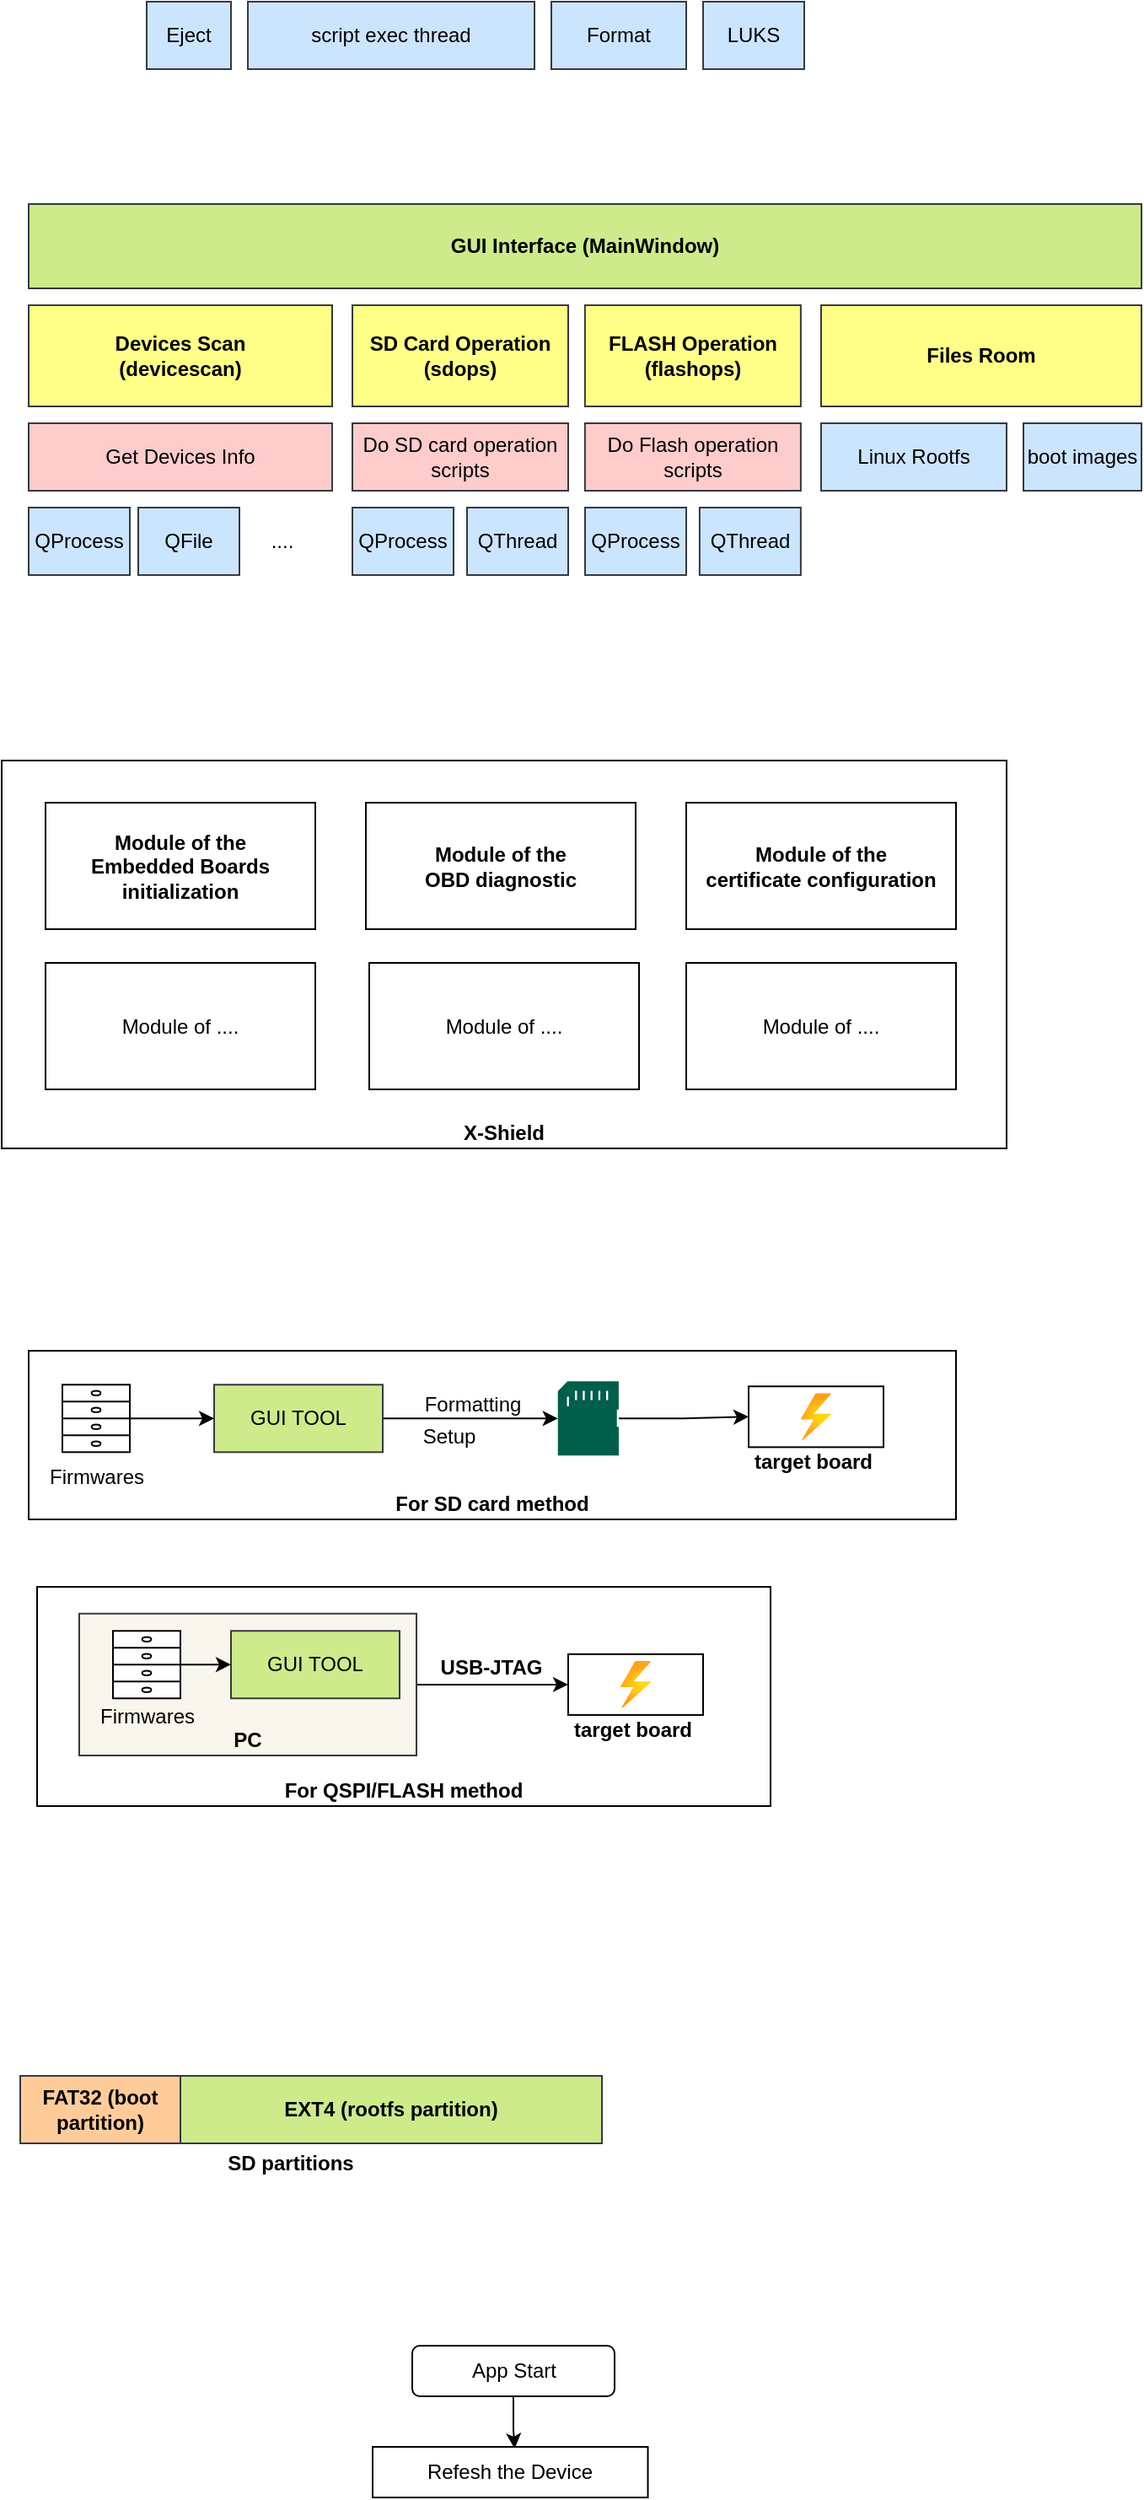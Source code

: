 <mxfile version="20.7.4" type="device"><diagram id="8ytGeuB77GSp9Pku9Hgj" name="第 1 页"><mxGraphModel dx="1099" dy="708" grid="1" gridSize="10" guides="1" tooltips="1" connect="0" arrows="1" fold="1" page="1" pageScale="1" pageWidth="827" pageHeight="1169" math="0" shadow="0"><root><mxCell id="0"/><mxCell id="1" parent="0"/><mxCell id="y9PFPobwmlcW51XnBJ-w-40" value="For SD card method" style="rounded=0;whiteSpace=wrap;html=1;fontStyle=1;verticalAlign=bottom;" vertex="1" parent="1"><mxGeometry x="100" y="910" width="550" height="100" as="geometry"/></mxCell><mxCell id="y9PFPobwmlcW51XnBJ-w-3" value="GUI Interface (MainWindow)" style="rounded=0;whiteSpace=wrap;html=1;fillColor=#cdeb8b;strokeColor=#36393d;fontStyle=1" vertex="1" parent="1"><mxGeometry x="100" y="230" width="660" height="50" as="geometry"/></mxCell><mxCell id="y9PFPobwmlcW51XnBJ-w-4" value="Devices Scan&lt;br&gt;(devicescan)" style="rounded=0;whiteSpace=wrap;html=1;fillColor=#ffff88;strokeColor=#36393d;fontStyle=1" vertex="1" parent="1"><mxGeometry x="100" y="290" width="180" height="60" as="geometry"/></mxCell><mxCell id="y9PFPobwmlcW51XnBJ-w-6" value="Files Room" style="rounded=0;whiteSpace=wrap;html=1;fillColor=#ffff88;strokeColor=#36393d;fontStyle=1" vertex="1" parent="1"><mxGeometry x="570" y="290" width="190" height="60" as="geometry"/></mxCell><mxCell id="y9PFPobwmlcW51XnBJ-w-7" value="QProcess" style="rounded=0;whiteSpace=wrap;html=1;flipV=0;flipH=0;fillColor=#cce5ff;strokeColor=#36393d;" vertex="1" parent="1"><mxGeometry x="100" y="410" width="60" height="40" as="geometry"/></mxCell><mxCell id="y9PFPobwmlcW51XnBJ-w-11" value="Eject" style="rounded=0;whiteSpace=wrap;html=1;flipV=0;flipH=0;fillColor=#cce5ff;strokeColor=#36393d;" vertex="1" parent="1"><mxGeometry x="170" y="110" width="50" height="40" as="geometry"/></mxCell><mxCell id="y9PFPobwmlcW51XnBJ-w-12" value="script exec thread" style="rounded=0;whiteSpace=wrap;html=1;flipV=0;flipH=0;fillColor=#cce5ff;strokeColor=#36393d;" vertex="1" parent="1"><mxGeometry x="230" y="110" width="170" height="40" as="geometry"/></mxCell><mxCell id="y9PFPobwmlcW51XnBJ-w-15" value="Format" style="rounded=0;whiteSpace=wrap;html=1;flipV=0;flipH=0;fillColor=#cce5ff;strokeColor=#36393d;" vertex="1" parent="1"><mxGeometry x="410" y="110" width="80" height="40" as="geometry"/></mxCell><mxCell id="y9PFPobwmlcW51XnBJ-w-16" value="LUKS" style="rounded=0;whiteSpace=wrap;html=1;flipV=0;flipH=0;fillColor=#cce5ff;strokeColor=#36393d;" vertex="1" parent="1"><mxGeometry x="500" y="110" width="60" height="40" as="geometry"/></mxCell><mxCell id="y9PFPobwmlcW51XnBJ-w-17" value="Linux Rootfs" style="rounded=0;whiteSpace=wrap;html=1;flipV=0;flipH=0;fillColor=#cce5ff;strokeColor=#36393d;" vertex="1" parent="1"><mxGeometry x="570" y="360" width="110" height="40" as="geometry"/></mxCell><mxCell id="y9PFPobwmlcW51XnBJ-w-18" value="boot images" style="rounded=0;whiteSpace=wrap;html=1;flipV=0;flipH=0;fillColor=#cce5ff;strokeColor=#36393d;" vertex="1" parent="1"><mxGeometry x="690" y="360" width="70" height="40" as="geometry"/></mxCell><mxCell id="y9PFPobwmlcW51XnBJ-w-19" value="X-Shield" style="rounded=0;whiteSpace=wrap;html=1;fontStyle=1;verticalAlign=bottom;" vertex="1" parent="1"><mxGeometry x="84" y="560" width="596" height="230" as="geometry"/></mxCell><mxCell id="y9PFPobwmlcW51XnBJ-w-20" value="Module of the&lt;br&gt;Embedded Boards initialization" style="rounded=0;whiteSpace=wrap;html=1;fontStyle=1" vertex="1" parent="1"><mxGeometry x="110" y="585" width="160" height="75" as="geometry"/></mxCell><mxCell id="y9PFPobwmlcW51XnBJ-w-21" value="Module of the&lt;br&gt;OBD diagnostic" style="rounded=0;whiteSpace=wrap;html=1;fontStyle=1" vertex="1" parent="1"><mxGeometry x="300" y="585" width="160" height="75" as="geometry"/></mxCell><mxCell id="y9PFPobwmlcW51XnBJ-w-24" value="Module of the&lt;br&gt;certificate configuration" style="rounded=0;whiteSpace=wrap;html=1;fontStyle=1" vertex="1" parent="1"><mxGeometry x="490" y="585" width="160" height="75" as="geometry"/></mxCell><mxCell id="y9PFPobwmlcW51XnBJ-w-25" value="Module of ...." style="rounded=0;whiteSpace=wrap;html=1;" vertex="1" parent="1"><mxGeometry x="110" y="680" width="160" height="75" as="geometry"/></mxCell><mxCell id="y9PFPobwmlcW51XnBJ-w-26" value="Module of ...." style="rounded=0;whiteSpace=wrap;html=1;" vertex="1" parent="1"><mxGeometry x="302" y="680" width="160" height="75" as="geometry"/></mxCell><mxCell id="y9PFPobwmlcW51XnBJ-w-27" value="Module of ...." style="rounded=0;whiteSpace=wrap;html=1;" vertex="1" parent="1"><mxGeometry x="490" y="680" width="160" height="75" as="geometry"/></mxCell><mxCell id="y9PFPobwmlcW51XnBJ-w-67" style="edgeStyle=orthogonalEdgeStyle;rounded=0;orthogonalLoop=1;jettySize=auto;html=1;" edge="1" parent="1" source="y9PFPobwmlcW51XnBJ-w-28" target="y9PFPobwmlcW51XnBJ-w-64"><mxGeometry relative="1" as="geometry"/></mxCell><mxCell id="y9PFPobwmlcW51XnBJ-w-28" value="" style="sketch=0;pointerEvents=1;shadow=0;dashed=0;html=1;strokeColor=none;fillColor=#005F4B;labelPosition=center;verticalLabelPosition=bottom;verticalAlign=top;align=center;outlineConnect=0;shape=mxgraph.veeam2.sd_card;" vertex="1" parent="1"><mxGeometry x="413.86" y="928.13" width="36.14" height="44" as="geometry"/></mxCell><mxCell id="y9PFPobwmlcW51XnBJ-w-30" style="edgeStyle=orthogonalEdgeStyle;rounded=0;orthogonalLoop=1;jettySize=auto;html=1;" edge="1" parent="1" source="y9PFPobwmlcW51XnBJ-w-29" target="y9PFPobwmlcW51XnBJ-w-28"><mxGeometry relative="1" as="geometry"/></mxCell><mxCell id="y9PFPobwmlcW51XnBJ-w-29" value="GUI TOOL" style="rounded=0;whiteSpace=wrap;html=1;fillColor=#cdeb8b;strokeColor=#36393d;" vertex="1" parent="1"><mxGeometry x="210" y="930.13" width="100" height="40" as="geometry"/></mxCell><mxCell id="y9PFPobwmlcW51XnBJ-w-31" value="Formatting" style="text;html=1;align=center;verticalAlign=middle;resizable=0;points=[];autosize=1;strokeColor=none;fillColor=none;" vertex="1" parent="1"><mxGeometry x="323" y="926.88" width="80" height="30" as="geometry"/></mxCell><mxCell id="y9PFPobwmlcW51XnBJ-w-32" value="Setup" style="text;html=1;align=center;verticalAlign=middle;resizable=0;points=[];autosize=1;strokeColor=none;fillColor=none;" vertex="1" parent="1"><mxGeometry x="324" y="946.13" width="50" height="30" as="geometry"/></mxCell><mxCell id="y9PFPobwmlcW51XnBJ-w-38" style="edgeStyle=orthogonalEdgeStyle;rounded=0;orthogonalLoop=1;jettySize=auto;html=1;" edge="1" parent="1" source="y9PFPobwmlcW51XnBJ-w-36" target="y9PFPobwmlcW51XnBJ-w-29"><mxGeometry relative="1" as="geometry"/></mxCell><mxCell id="y9PFPobwmlcW51XnBJ-w-36" value="" style="pointerEvents=1;verticalLabelPosition=bottom;shadow=0;dashed=0;align=center;html=1;verticalAlign=top;shape=mxgraph.electrical.miscellaneous.terminal_board" vertex="1" parent="1"><mxGeometry x="120" y="930.13" width="40" height="40" as="geometry"/></mxCell><mxCell id="y9PFPobwmlcW51XnBJ-w-37" value="Firmwares" style="text;html=1;align=center;verticalAlign=middle;resizable=0;points=[];autosize=1;strokeColor=none;fillColor=none;" vertex="1" parent="1"><mxGeometry x="100" y="970.13" width="80" height="30" as="geometry"/></mxCell><mxCell id="y9PFPobwmlcW51XnBJ-w-41" value="For QSPI/FLASH method" style="rounded=0;whiteSpace=wrap;html=1;fontStyle=1;verticalAlign=bottom;" vertex="1" parent="1"><mxGeometry x="105" y="1050" width="435" height="130" as="geometry"/></mxCell><mxCell id="y9PFPobwmlcW51XnBJ-w-55" style="edgeStyle=orthogonalEdgeStyle;rounded=0;orthogonalLoop=1;jettySize=auto;html=1;" edge="1" parent="1" source="y9PFPobwmlcW51XnBJ-w-53"><mxGeometry relative="1" as="geometry"><mxPoint x="420.0" y="1107.94" as="targetPoint"/></mxGeometry></mxCell><mxCell id="y9PFPobwmlcW51XnBJ-w-53" value="PC" style="rounded=0;whiteSpace=wrap;html=1;verticalAlign=bottom;fontStyle=1;fillColor=#f9f7ed;strokeColor=#36393d;" vertex="1" parent="1"><mxGeometry x="130" y="1065.88" width="200" height="84.12" as="geometry"/></mxCell><mxCell id="y9PFPobwmlcW51XnBJ-w-45" value="GUI TOOL" style="rounded=0;whiteSpace=wrap;html=1;fillColor=#cdeb8b;strokeColor=#36393d;" vertex="1" parent="1"><mxGeometry x="220" y="1076.13" width="100" height="40" as="geometry"/></mxCell><mxCell id="y9PFPobwmlcW51XnBJ-w-54" style="edgeStyle=orthogonalEdgeStyle;rounded=0;orthogonalLoop=1;jettySize=auto;html=1;" edge="1" parent="1" source="y9PFPobwmlcW51XnBJ-w-50" target="y9PFPobwmlcW51XnBJ-w-45"><mxGeometry relative="1" as="geometry"/></mxCell><mxCell id="y9PFPobwmlcW51XnBJ-w-50" value="" style="pointerEvents=1;verticalLabelPosition=bottom;shadow=0;dashed=0;align=center;html=1;verticalAlign=top;shape=mxgraph.electrical.miscellaneous.terminal_board" vertex="1" parent="1"><mxGeometry x="150" y="1076.13" width="40" height="40" as="geometry"/></mxCell><mxCell id="y9PFPobwmlcW51XnBJ-w-51" value="Firmwares" style="text;html=1;align=center;verticalAlign=middle;resizable=0;points=[];autosize=1;strokeColor=none;fillColor=none;" vertex="1" parent="1"><mxGeometry x="130" y="1112.13" width="80" height="30" as="geometry"/></mxCell><mxCell id="y9PFPobwmlcW51XnBJ-w-57" value="USB-JTAG" style="text;html=1;align=center;verticalAlign=middle;resizable=0;points=[];autosize=1;strokeColor=none;fillColor=none;fontStyle=1" vertex="1" parent="1"><mxGeometry x="334" y="1083.13" width="80" height="30" as="geometry"/></mxCell><mxCell id="y9PFPobwmlcW51XnBJ-w-58" value="FAT32 (boot partition)" style="rounded=0;whiteSpace=wrap;html=1;fillColor=#ffcc99;strokeColor=#36393d;fontStyle=1" vertex="1" parent="1"><mxGeometry x="95" y="1340" width="95" height="40" as="geometry"/></mxCell><mxCell id="y9PFPobwmlcW51XnBJ-w-59" value="EXT4 (rootfs partition)" style="rounded=0;whiteSpace=wrap;html=1;fillColor=#cdeb8b;strokeColor=#36393d;fontStyle=1" vertex="1" parent="1"><mxGeometry x="190" y="1340" width="250" height="40" as="geometry"/></mxCell><mxCell id="y9PFPobwmlcW51XnBJ-w-61" value="" style="rounded=0;whiteSpace=wrap;html=1;" vertex="1" parent="1"><mxGeometry x="420" y="1089.93" width="80" height="36.05" as="geometry"/></mxCell><mxCell id="y9PFPobwmlcW51XnBJ-w-52" value="" style="aspect=fixed;html=1;points=[];align=center;image;fontSize=12;image=img/lib/azure2/general/Power.svg;" vertex="1" parent="1"><mxGeometry x="450.94" y="1093.94" width="18.12" height="28" as="geometry"/></mxCell><mxCell id="y9PFPobwmlcW51XnBJ-w-62" value="target board" style="text;html=1;align=center;verticalAlign=middle;resizable=0;points=[];autosize=1;strokeColor=none;fillColor=none;fontStyle=1" vertex="1" parent="1"><mxGeometry x="413" y="1119.94" width="90" height="30" as="geometry"/></mxCell><mxCell id="y9PFPobwmlcW51XnBJ-w-64" value="" style="rounded=0;whiteSpace=wrap;html=1;" vertex="1" parent="1"><mxGeometry x="527" y="931.12" width="80" height="36.05" as="geometry"/></mxCell><mxCell id="y9PFPobwmlcW51XnBJ-w-65" value="" style="aspect=fixed;html=1;points=[];align=center;image;fontSize=12;image=img/lib/azure2/general/Power.svg;" vertex="1" parent="1"><mxGeometry x="557.94" y="935.13" width="18.12" height="28" as="geometry"/></mxCell><mxCell id="y9PFPobwmlcW51XnBJ-w-66" value="target board" style="text;html=1;align=center;verticalAlign=middle;resizable=0;points=[];autosize=1;strokeColor=none;fillColor=none;fontStyle=1" vertex="1" parent="1"><mxGeometry x="520" y="961.13" width="90" height="30" as="geometry"/></mxCell><mxCell id="y9PFPobwmlcW51XnBJ-w-68" value="SD Card Operation&lt;br&gt;(sdops)" style="rounded=0;whiteSpace=wrap;html=1;fillColor=#ffff88;strokeColor=#36393d;fontStyle=1" vertex="1" parent="1"><mxGeometry x="292" y="290" width="128" height="60" as="geometry"/></mxCell><mxCell id="y9PFPobwmlcW51XnBJ-w-69" value="FLASH Operation&lt;br&gt;(flashops)" style="rounded=0;whiteSpace=wrap;html=1;fillColor=#ffff88;strokeColor=#36393d;fontStyle=1" vertex="1" parent="1"><mxGeometry x="429.94" y="290" width="128" height="60" as="geometry"/></mxCell><mxCell id="y9PFPobwmlcW51XnBJ-w-70" value="QProcess" style="rounded=0;whiteSpace=wrap;html=1;flipV=0;flipH=0;fillColor=#cce5ff;strokeColor=#36393d;" vertex="1" parent="1"><mxGeometry x="292" y="410" width="60" height="40" as="geometry"/></mxCell><mxCell id="y9PFPobwmlcW51XnBJ-w-71" value="QProcess" style="rounded=0;whiteSpace=wrap;html=1;flipV=0;flipH=0;fillColor=#cce5ff;strokeColor=#36393d;" vertex="1" parent="1"><mxGeometry x="430" y="410" width="60" height="40" as="geometry"/></mxCell><mxCell id="y9PFPobwmlcW51XnBJ-w-72" value="Get Devices Info" style="rounded=0;whiteSpace=wrap;html=1;flipV=0;flipH=0;fillColor=#ffcccc;strokeColor=#36393d;" vertex="1" parent="1"><mxGeometry x="100" y="360" width="180" height="40" as="geometry"/></mxCell><mxCell id="y9PFPobwmlcW51XnBJ-w-73" value="QFile" style="rounded=0;whiteSpace=wrap;html=1;flipV=0;flipH=0;fillColor=#cce5ff;strokeColor=#36393d;" vertex="1" parent="1"><mxGeometry x="165" y="410" width="60" height="40" as="geometry"/></mxCell><mxCell id="y9PFPobwmlcW51XnBJ-w-75" value="...." style="text;html=1;align=center;verticalAlign=middle;resizable=0;points=[];autosize=1;strokeColor=none;fillColor=none;" vertex="1" parent="1"><mxGeometry x="230" y="415" width="40" height="30" as="geometry"/></mxCell><mxCell id="y9PFPobwmlcW51XnBJ-w-76" value="Do SD card operation scripts" style="rounded=0;whiteSpace=wrap;html=1;flipV=0;flipH=0;fillColor=#ffcccc;strokeColor=#36393d;" vertex="1" parent="1"><mxGeometry x="292" y="360" width="128" height="40" as="geometry"/></mxCell><mxCell id="y9PFPobwmlcW51XnBJ-w-77" value="QThread" style="rounded=0;whiteSpace=wrap;html=1;flipV=0;flipH=0;fillColor=#cce5ff;strokeColor=#36393d;" vertex="1" parent="1"><mxGeometry x="360" y="410" width="60" height="40" as="geometry"/></mxCell><mxCell id="y9PFPobwmlcW51XnBJ-w-79" value="Do Flash operation scripts" style="rounded=0;whiteSpace=wrap;html=1;flipV=0;flipH=0;fillColor=#ffcccc;strokeColor=#36393d;" vertex="1" parent="1"><mxGeometry x="429.94" y="360" width="128" height="40" as="geometry"/></mxCell><mxCell id="y9PFPobwmlcW51XnBJ-w-80" value="QThread" style="rounded=0;whiteSpace=wrap;html=1;flipV=0;flipH=0;fillColor=#cce5ff;strokeColor=#36393d;" vertex="1" parent="1"><mxGeometry x="497.94" y="410" width="60" height="40" as="geometry"/></mxCell><mxCell id="y9PFPobwmlcW51XnBJ-w-81" value="SD partitions" style="text;html=1;align=center;verticalAlign=middle;resizable=0;points=[];autosize=1;strokeColor=none;fillColor=none;fontStyle=1" vertex="1" parent="1"><mxGeometry x="205" y="1377" width="100" height="30" as="geometry"/></mxCell><mxCell id="y9PFPobwmlcW51XnBJ-w-88" style="edgeStyle=orthogonalEdgeStyle;rounded=0;orthogonalLoop=1;jettySize=auto;html=1;entryX=0.516;entryY=0.032;entryDx=0;entryDy=0;entryPerimeter=0;" edge="1" parent="1" source="y9PFPobwmlcW51XnBJ-w-83" target="y9PFPobwmlcW51XnBJ-w-85"><mxGeometry relative="1" as="geometry"/></mxCell><mxCell id="y9PFPobwmlcW51XnBJ-w-83" value="App Start" style="rounded=1;whiteSpace=wrap;html=1;" vertex="1" parent="1"><mxGeometry x="327.5" y="1500" width="120" height="30" as="geometry"/></mxCell><mxCell id="y9PFPobwmlcW51XnBJ-w-85" value="Refesh the Device" style="rounded=0;whiteSpace=wrap;html=1;" vertex="1" parent="1"><mxGeometry x="304" y="1560" width="163.25" height="30" as="geometry"/></mxCell></root></mxGraphModel></diagram></mxfile>